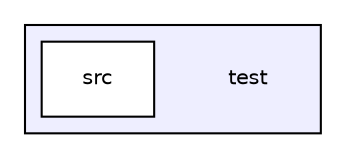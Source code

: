 digraph "test" {
  compound=true
  node [ fontsize="10", fontname="Helvetica"];
  edge [ labelfontsize="10", labelfontname="Helvetica"];
  subgraph clusterdir_13e138d54eb8818da29c3992edef070a {
    graph [ bgcolor="#eeeeff", pencolor="black", label="" URL="dir_13e138d54eb8818da29c3992edef070a.html"];
    dir_13e138d54eb8818da29c3992edef070a [shape=plaintext label="test"];
    dir_7440c80a84150c89eded6c163cdc56e5 [shape=box label="src" color="black" fillcolor="white" style="filled" URL="dir_7440c80a84150c89eded6c163cdc56e5.html"];
  }
}
